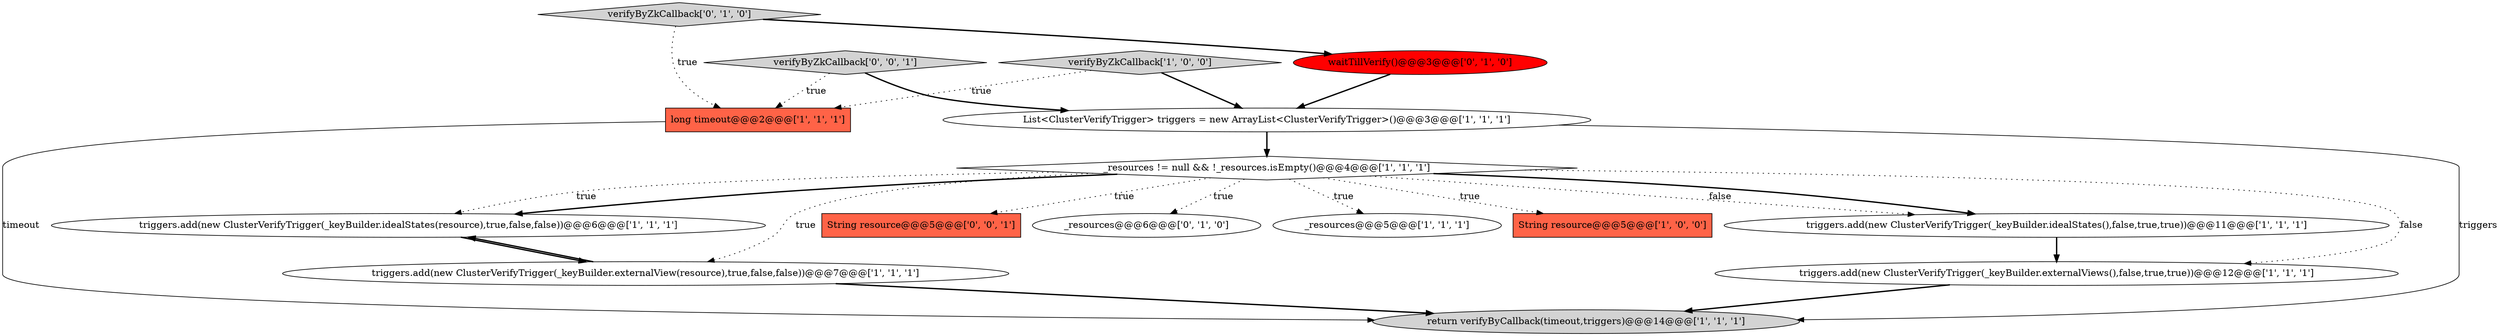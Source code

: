 digraph {
14 [style = filled, label = "verifyByZkCallback['0', '0', '1']", fillcolor = lightgray, shape = diamond image = "AAA0AAABBB3BBB"];
9 [style = filled, label = "triggers.add(new ClusterVerifyTrigger(_keyBuilder.idealStates(resource),true,false,false))@@@6@@@['1', '1', '1']", fillcolor = white, shape = ellipse image = "AAA0AAABBB1BBB"];
13 [style = filled, label = "verifyByZkCallback['0', '1', '0']", fillcolor = lightgray, shape = diamond image = "AAA0AAABBB2BBB"];
15 [style = filled, label = "String resource@@@5@@@['0', '0', '1']", fillcolor = tomato, shape = box image = "AAA0AAABBB3BBB"];
2 [style = filled, label = "long timeout@@@2@@@['1', '1', '1']", fillcolor = tomato, shape = box image = "AAA0AAABBB1BBB"];
7 [style = filled, label = "List<ClusterVerifyTrigger> triggers = new ArrayList<ClusterVerifyTrigger>()@@@3@@@['1', '1', '1']", fillcolor = white, shape = ellipse image = "AAA0AAABBB1BBB"];
3 [style = filled, label = "_resources != null && !_resources.isEmpty()@@@4@@@['1', '1', '1']", fillcolor = white, shape = diamond image = "AAA0AAABBB1BBB"];
11 [style = filled, label = "_resources@@@6@@@['0', '1', '0']", fillcolor = white, shape = ellipse image = "AAA0AAABBB2BBB"];
5 [style = filled, label = "triggers.add(new ClusterVerifyTrigger(_keyBuilder.externalView(resource),true,false,false))@@@7@@@['1', '1', '1']", fillcolor = white, shape = ellipse image = "AAA0AAABBB1BBB"];
10 [style = filled, label = "triggers.add(new ClusterVerifyTrigger(_keyBuilder.externalViews(),false,true,true))@@@12@@@['1', '1', '1']", fillcolor = white, shape = ellipse image = "AAA0AAABBB1BBB"];
1 [style = filled, label = "_resources@@@5@@@['1', '1', '1']", fillcolor = white, shape = ellipse image = "AAA0AAABBB1BBB"];
6 [style = filled, label = "triggers.add(new ClusterVerifyTrigger(_keyBuilder.idealStates(),false,true,true))@@@11@@@['1', '1', '1']", fillcolor = white, shape = ellipse image = "AAA0AAABBB1BBB"];
8 [style = filled, label = "verifyByZkCallback['1', '0', '0']", fillcolor = lightgray, shape = diamond image = "AAA0AAABBB1BBB"];
12 [style = filled, label = "waitTillVerify()@@@3@@@['0', '1', '0']", fillcolor = red, shape = ellipse image = "AAA1AAABBB2BBB"];
0 [style = filled, label = "String resource@@@5@@@['1', '0', '0']", fillcolor = tomato, shape = box image = "AAA0AAABBB1BBB"];
4 [style = filled, label = "return verifyByCallback(timeout,triggers)@@@14@@@['1', '1', '1']", fillcolor = lightgray, shape = ellipse image = "AAA0AAABBB1BBB"];
3->11 [style = dotted, label="true"];
14->2 [style = dotted, label="true"];
5->9 [style = bold, label=""];
8->2 [style = dotted, label="true"];
3->6 [style = bold, label=""];
2->4 [style = solid, label="timeout"];
3->9 [style = dotted, label="true"];
12->7 [style = bold, label=""];
7->3 [style = bold, label=""];
8->7 [style = bold, label=""];
14->7 [style = bold, label=""];
3->9 [style = bold, label=""];
13->2 [style = dotted, label="true"];
3->6 [style = dotted, label="false"];
3->10 [style = dotted, label="false"];
3->5 [style = dotted, label="true"];
13->12 [style = bold, label=""];
6->10 [style = bold, label=""];
3->15 [style = dotted, label="true"];
5->4 [style = bold, label=""];
3->0 [style = dotted, label="true"];
10->4 [style = bold, label=""];
9->5 [style = bold, label=""];
3->1 [style = dotted, label="true"];
7->4 [style = solid, label="triggers"];
}
